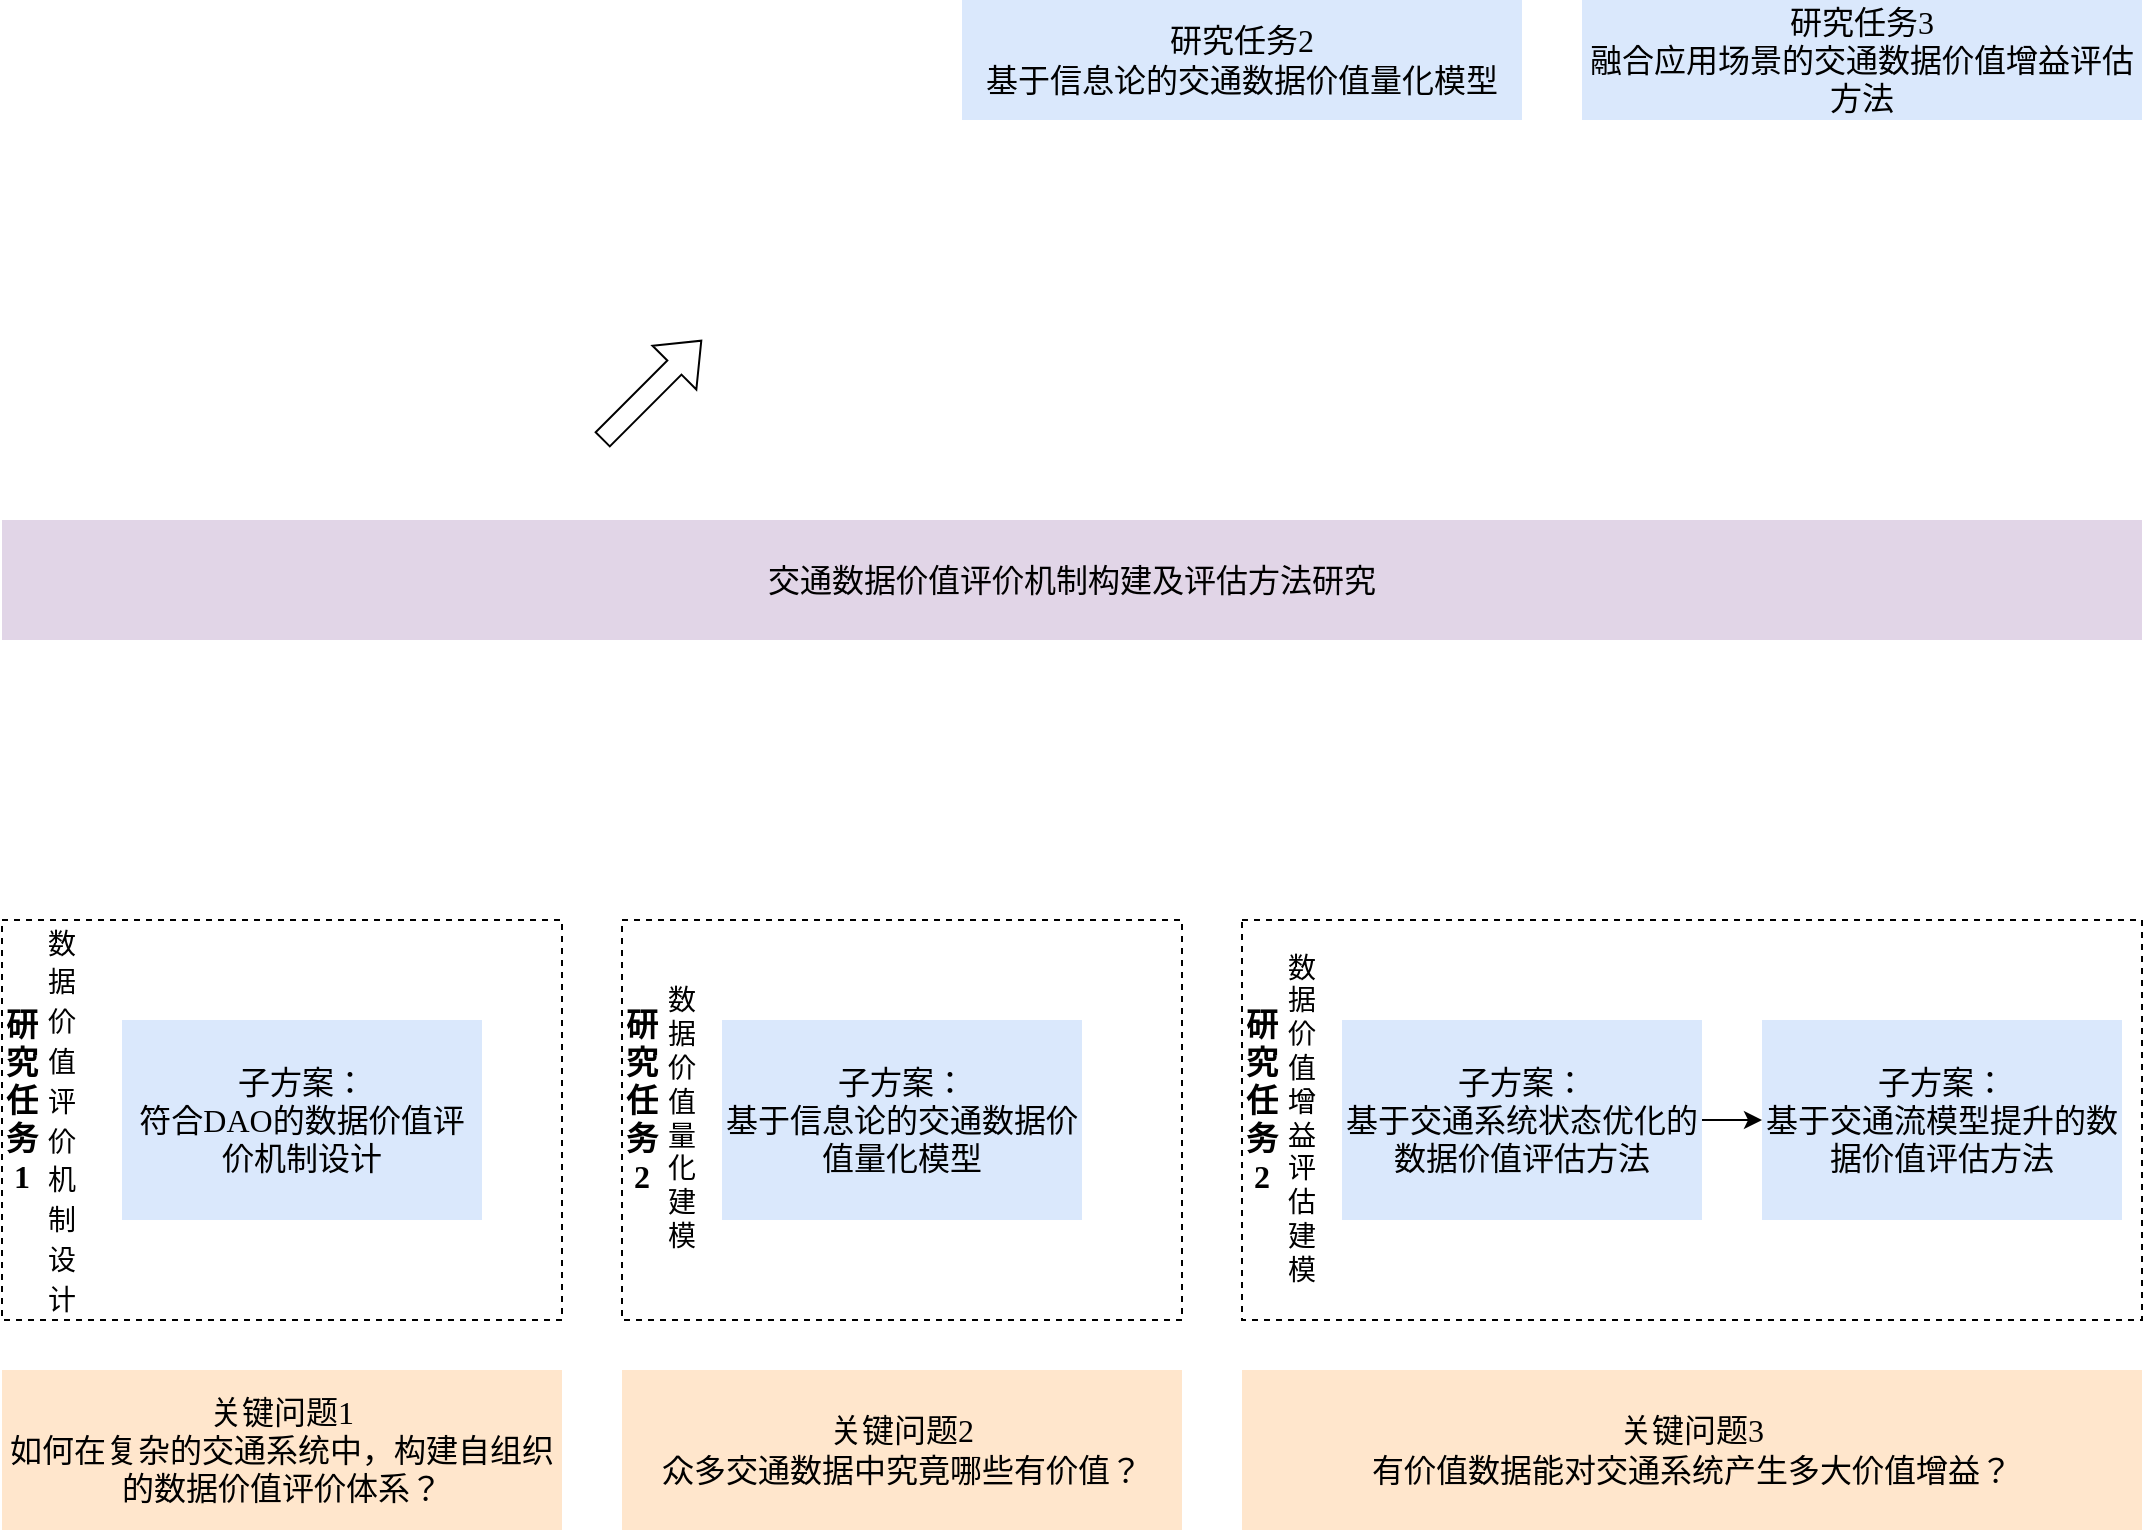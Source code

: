 <mxfile version="20.8.1" type="github">
  <diagram id="SlGQAyXAIa_Ibs_cdTL7" name="第 1 页">
    <mxGraphModel dx="1562" dy="879" grid="1" gridSize="10" guides="1" tooltips="1" connect="1" arrows="1" fold="1" page="1" pageScale="1" pageWidth="827" pageHeight="1169" math="1" shadow="0">
      <root>
        <mxCell id="0" />
        <mxCell id="1" parent="0" />
        <mxCell id="ovIKTIvtyWdodCo4Q1BT-16" value="" style="rounded=0;whiteSpace=wrap;html=1;fontFamily=Times New Roman;fontSize=14;fillColor=none;dashed=1;" vertex="1" parent="1">
          <mxGeometry x="160" y="470" width="280" height="200" as="geometry" />
        </mxCell>
        <mxCell id="ovte4Cg9hebVTWwPrr68-1" value="交通数据价值评价机制构建及评估方法研究" style="rounded=0;whiteSpace=wrap;html=1;fillColor=#e1d5e7;strokeColor=none;fontSize=16;fontFamily=Times New Roman;" parent="1" vertex="1">
          <mxGeometry x="160" y="270" width="1070" height="60" as="geometry" />
        </mxCell>
        <mxCell id="ovte4Cg9hebVTWwPrr68-2" value="&lt;span style=&quot;font-weight: normal;&quot;&gt;子方案：&lt;br&gt;符合DAO的数据价值评价机制设计&lt;/span&gt;" style="rounded=0;whiteSpace=wrap;html=1;fillColor=#dae8fc;strokeColor=none;fontSize=16;fontStyle=1;flipH=0;flipV=0;fontFamily=Times New Roman;" parent="1" vertex="1">
          <mxGeometry x="220" y="520" width="180" height="100" as="geometry" />
        </mxCell>
        <mxCell id="ovIKTIvtyWdodCo4Q1BT-1" value="研究任务2&lt;br&gt;基于信息论的交通数据价值量化模型" style="rounded=0;whiteSpace=wrap;html=1;fillColor=#dae8fc;strokeColor=none;fontSize=16;flipH=0;flipV=0;fontFamily=Times New Roman;" vertex="1" parent="1">
          <mxGeometry x="640" y="10" width="280" height="60" as="geometry" />
        </mxCell>
        <mxCell id="ovIKTIvtyWdodCo4Q1BT-2" value="研究任务3&lt;br&gt;融合应用场景的交通数据价值增益评估方法" style="rounded=0;whiteSpace=wrap;html=1;fillColor=#dae8fc;strokeColor=none;fontSize=16;flipH=0;flipV=0;fontFamily=Times New Roman;" vertex="1" parent="1">
          <mxGeometry x="950" y="10" width="280" height="60" as="geometry" />
        </mxCell>
        <mxCell id="ovIKTIvtyWdodCo4Q1BT-7" value="关键问题1&lt;br&gt;如何在复杂的交通系统中，构建自组织的数据价值评价体系？" style="rounded=0;whiteSpace=wrap;html=1;fontSize=16;fillColor=#ffe6cc;strokeColor=none;fontFamily=Times New Roman;" vertex="1" parent="1">
          <mxGeometry x="160" y="695" width="280" height="80" as="geometry" />
        </mxCell>
        <mxCell id="ovIKTIvtyWdodCo4Q1BT-8" value="关键问题2&lt;br&gt;众多交通数据中究竟哪些有价值？" style="rounded=0;whiteSpace=wrap;html=1;fontSize=16;fillColor=#ffe6cc;strokeColor=none;fontFamily=Times New Roman;" vertex="1" parent="1">
          <mxGeometry x="470" y="695" width="280" height="80" as="geometry" />
        </mxCell>
        <mxCell id="ovIKTIvtyWdodCo4Q1BT-9" value="关键问题3&lt;br&gt;有价值数据能对交通系统产生多大价值增益？" style="rounded=0;whiteSpace=wrap;html=1;fontSize=16;fillColor=#ffe6cc;strokeColor=none;fontFamily=Times New Roman;" vertex="1" parent="1">
          <mxGeometry x="780" y="695" width="450" height="80" as="geometry" />
        </mxCell>
        <mxCell id="ovIKTIvtyWdodCo4Q1BT-13" value="&lt;b&gt;研究任务1&lt;/b&gt;" style="rounded=0;whiteSpace=wrap;html=1;fontSize=16;fillColor=none;strokeColor=none;fontFamily=Times New Roman;" vertex="1" parent="1">
          <mxGeometry x="160" y="530" width="20" height="60" as="geometry" />
        </mxCell>
        <mxCell id="ovIKTIvtyWdodCo4Q1BT-14" value="&lt;font style=&quot;font-size: 14px;&quot;&gt;数据价值评价机制设计&lt;/font&gt;" style="rounded=0;whiteSpace=wrap;html=1;fontSize=16;fillColor=none;strokeColor=none;fontFamily=Times New Roman;" vertex="1" parent="1">
          <mxGeometry x="180" y="540" width="20" height="60" as="geometry" />
        </mxCell>
        <mxCell id="ovIKTIvtyWdodCo4Q1BT-17" value="" style="rounded=0;whiteSpace=wrap;html=1;fontFamily=Times New Roman;fontSize=14;fillColor=none;dashed=1;" vertex="1" parent="1">
          <mxGeometry x="470" y="470" width="280" height="200" as="geometry" />
        </mxCell>
        <mxCell id="ovIKTIvtyWdodCo4Q1BT-18" value="&lt;span style=&quot;font-weight: normal;&quot;&gt;子方案：&lt;br&gt;&lt;/span&gt;&lt;span style=&quot;font-weight: 400;&quot;&gt;基于信息论的交通数据价值量化模型&lt;/span&gt;&lt;span style=&quot;font-weight: normal;&quot;&gt;&lt;br&gt;&lt;/span&gt;" style="rounded=0;whiteSpace=wrap;html=1;fillColor=#dae8fc;strokeColor=none;fontSize=16;fontStyle=1;flipH=0;flipV=0;fontFamily=Times New Roman;" vertex="1" parent="1">
          <mxGeometry x="520" y="520" width="180" height="100" as="geometry" />
        </mxCell>
        <mxCell id="ovIKTIvtyWdodCo4Q1BT-19" value="&lt;b&gt;研究任务2&lt;/b&gt;" style="rounded=0;whiteSpace=wrap;html=1;fontSize=16;fillColor=none;strokeColor=none;fontFamily=Times New Roman;" vertex="1" parent="1">
          <mxGeometry x="470" y="530" width="20" height="60" as="geometry" />
        </mxCell>
        <mxCell id="ovIKTIvtyWdodCo4Q1BT-20" value="数据价值量化建模" style="rounded=0;whiteSpace=wrap;html=1;fontSize=14;fillColor=none;strokeColor=none;fontFamily=Times New Roman;" vertex="1" parent="1">
          <mxGeometry x="490" y="540" width="20" height="60" as="geometry" />
        </mxCell>
        <mxCell id="ovIKTIvtyWdodCo4Q1BT-21" value="" style="rounded=0;whiteSpace=wrap;html=1;fontFamily=Times New Roman;fontSize=14;fillColor=none;dashed=1;" vertex="1" parent="1">
          <mxGeometry x="780" y="470" width="450" height="200" as="geometry" />
        </mxCell>
        <mxCell id="ovIKTIvtyWdodCo4Q1BT-22" value="&lt;span style=&quot;font-weight: normal;&quot;&gt;子方案：&lt;br&gt;&lt;/span&gt;&lt;span style=&quot;font-weight: 400;&quot;&gt;基于交通流模型提升的数据价值评估方法&lt;/span&gt;&lt;span style=&quot;font-weight: normal;&quot;&gt;&lt;br&gt;&lt;/span&gt;" style="rounded=0;whiteSpace=wrap;html=1;fillColor=#dae8fc;strokeColor=none;fontSize=16;fontStyle=1;flipH=0;flipV=0;fontFamily=Times New Roman;" vertex="1" parent="1">
          <mxGeometry x="1040" y="520" width="180" height="100" as="geometry" />
        </mxCell>
        <mxCell id="ovIKTIvtyWdodCo4Q1BT-23" value="&lt;b&gt;研究任务2&lt;/b&gt;" style="rounded=0;whiteSpace=wrap;html=1;fontSize=16;fillColor=none;strokeColor=none;fontFamily=Times New Roman;" vertex="1" parent="1">
          <mxGeometry x="780" y="530" width="20" height="60" as="geometry" />
        </mxCell>
        <mxCell id="ovIKTIvtyWdodCo4Q1BT-24" value="数据价值增益评估建模" style="rounded=0;whiteSpace=wrap;html=1;fontSize=14;fillColor=none;strokeColor=none;fontFamily=Times New Roman;" vertex="1" parent="1">
          <mxGeometry x="800" y="540" width="20" height="60" as="geometry" />
        </mxCell>
        <mxCell id="ovIKTIvtyWdodCo4Q1BT-25" value="" style="shape=flexArrow;endArrow=classic;html=1;rounded=0;fontFamily=Times New Roman;fontSize=14;" edge="1" parent="1">
          <mxGeometry width="50" height="50" relative="1" as="geometry">
            <mxPoint x="460" y="230" as="sourcePoint" />
            <mxPoint x="510" y="180" as="targetPoint" />
          </mxGeometry>
        </mxCell>
        <mxCell id="ovIKTIvtyWdodCo4Q1BT-29" style="edgeStyle=orthogonalEdgeStyle;rounded=0;orthogonalLoop=1;jettySize=auto;html=1;entryX=0;entryY=0.5;entryDx=0;entryDy=0;fontFamily=Times New Roman;fontSize=14;" edge="1" parent="1" source="ovIKTIvtyWdodCo4Q1BT-28" target="ovIKTIvtyWdodCo4Q1BT-22">
          <mxGeometry relative="1" as="geometry" />
        </mxCell>
        <mxCell id="ovIKTIvtyWdodCo4Q1BT-28" value="&lt;span style=&quot;font-weight: normal;&quot;&gt;子方案：&lt;br&gt;&lt;/span&gt;&lt;span style=&quot;font-weight: 400;&quot;&gt;基于交通系统状态优化的数据价值评估方法&lt;/span&gt;&lt;span style=&quot;font-weight: normal;&quot;&gt;&lt;br&gt;&lt;/span&gt;" style="rounded=0;whiteSpace=wrap;html=1;fillColor=#dae8fc;strokeColor=none;fontSize=16;fontStyle=1;flipH=0;flipV=0;fontFamily=Times New Roman;" vertex="1" parent="1">
          <mxGeometry x="830" y="520" width="180" height="100" as="geometry" />
        </mxCell>
      </root>
    </mxGraphModel>
  </diagram>
</mxfile>
